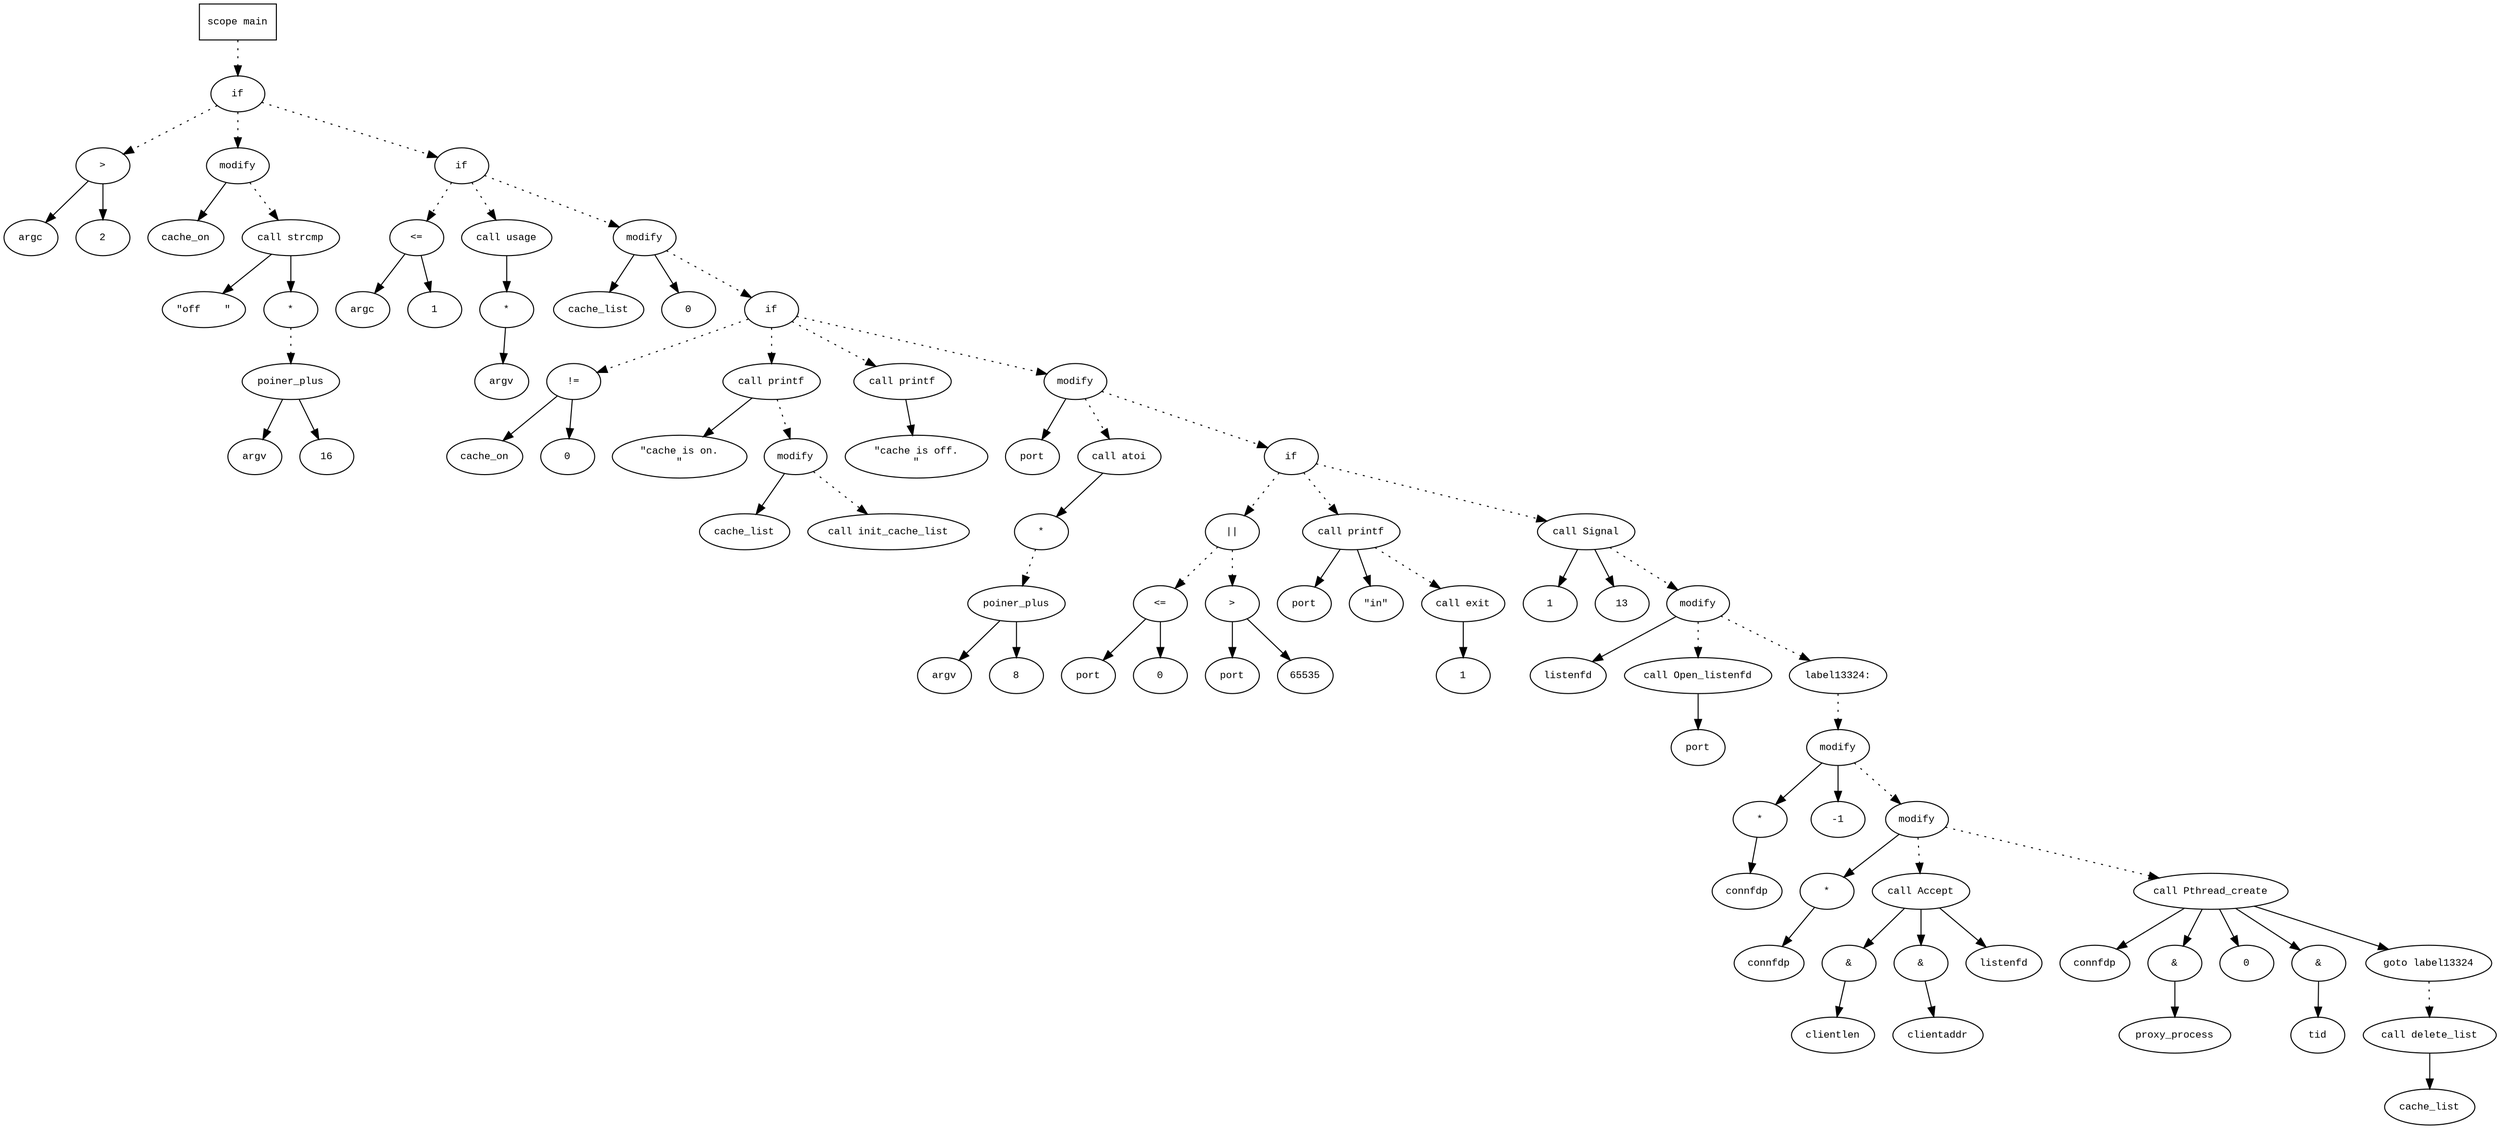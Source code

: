 digraph AST {
  graph [fontname="Times New Roman",fontsize=10];
  node  [fontname="Courier New",fontsize=10];
  edge  [fontname="Times New Roman",fontsize=10];

  node1 [label="scope main",shape=box];
  node2 [label="if",shape=ellipse];
  node1 -> node2 [style=dotted];
  node3 [label=">",shape=ellipse];
  node4 [label="argc",shape=ellipse];
  node3 -> node4;
  node5 [label="2",shape=ellipse];
  node3 -> node5;
  node2 -> node3 [style=dotted];
  node6 [label="modify",shape=ellipse];
  node7 [label="cache_on",shape=ellipse];
  node6 -> node7;
  node8 [label="call strcmp",shape=ellipse];
  node9 [label="\"off    \"",shape=ellipse];
  node8 -> node9;
  node10 [label="*",shape=ellipse];
  node11 [label="poiner_plus",shape=ellipse];
  node12 [label="argv",shape=ellipse];
  node11 -> node12;
  node13 [label="16",shape=ellipse];
  node11 -> node13;
  node10 -> node11 [style=dotted];
  node8 -> node10;
  node6 -> node8 [style=dotted];
  node2 -> node6 [style=dotted];
  node14 [label="if",shape=ellipse];
  node2 -> node14 [style=dotted];
  node15 [label="<=",shape=ellipse];
  node16 [label="argc",shape=ellipse];
  node15 -> node16;
  node17 [label="1",shape=ellipse];
  node15 -> node17;
  node14 -> node15 [style=dotted];
  node18 [label="call usage",shape=ellipse];
  node19 [label="*",shape=ellipse];
  node20 [label="argv",shape=ellipse];
  node19 -> node20;
  node18 -> node19;
  node14 -> node18 [style=dotted];
  node21 [label="modify",shape=ellipse];
  node22 [label="cache_list",shape=ellipse];
  node21 -> node22;
  node23 [label="0",shape=ellipse];
  node21 -> node23;
  node14 -> node21 [style=dotted];
  node24 [label="if",shape=ellipse];
  node21 -> node24 [style=dotted];
  node25 [label="!=",shape=ellipse];
  node26 [label="cache_on",shape=ellipse];
  node25 -> node26;
  node27 [label="0",shape=ellipse];
  node25 -> node27;
  node24 -> node25 [style=dotted];
  node28 [label="call printf",shape=ellipse];
  node29 [label="\"cache is on.
\"",shape=ellipse];
  node28 -> node29;
  node24 -> node28 [style=dotted];
  node30 [label="modify",shape=ellipse];
  node31 [label="cache_list",shape=ellipse];
  node30 -> node31;
  node32 [label="call init_cache_list",shape=ellipse];
  node30 -> node32 [style=dotted];
  node28 -> node30 [style=dotted];
  node33 [label="call printf",shape=ellipse];
  node34 [label="\"cache is off.
\"",shape=ellipse];
  node33 -> node34;
  node24 -> node33 [style=dotted];
  node35 [label="modify",shape=ellipse];
  node36 [label="port",shape=ellipse];
  node35 -> node36;
  node37 [label="call atoi",shape=ellipse];
  node38 [label="*",shape=ellipse];
  node39 [label="poiner_plus",shape=ellipse];
  node40 [label="argv",shape=ellipse];
  node39 -> node40;
  node41 [label="8",shape=ellipse];
  node39 -> node41;
  node38 -> node39 [style=dotted];
  node37 -> node38;
  node35 -> node37 [style=dotted];
  node24 -> node35 [style=dotted];
  node42 [label="if",shape=ellipse];
  node35 -> node42 [style=dotted];
  node43 [label="||",shape=ellipse];
  node44 [label="<=",shape=ellipse];
  node45 [label="port",shape=ellipse];
  node44 -> node45;
  node46 [label="0",shape=ellipse];
  node44 -> node46;
  node43 -> node44 [style=dotted];
  node47 [label=">",shape=ellipse];
  node48 [label="port",shape=ellipse];
  node47 -> node48;
  node49 [label="65535",shape=ellipse];
  node47 -> node49;
  node43 -> node47 [style=dotted];
  node42 -> node43 [style=dotted];
  node50 [label="call printf",shape=ellipse];
  node51 [label="port",shape=ellipse];
  node50 -> node51;
  node52 [label="\"in\"",shape=ellipse];
  node50 -> node52;
  node42 -> node50 [style=dotted];
  node53 [label="call exit",shape=ellipse];
  node54 [label="1",shape=ellipse];
  node53 -> node54;
  node50 -> node53 [style=dotted];
  node55 [label="call Signal",shape=ellipse];
  node56 [label="1",shape=ellipse];
  node55 -> node56;
  node57 [label="13",shape=ellipse];
  node55 -> node57;
  node42 -> node55 [style=dotted];
  node58 [label="modify",shape=ellipse];
  node59 [label="listenfd",shape=ellipse];
  node58 -> node59;
  node60 [label="call Open_listenfd",shape=ellipse];
  node61 [label="port",shape=ellipse];
  node60 -> node61;
  node58 -> node60 [style=dotted];
  node55 -> node58 [style=dotted];
  node62 [label="label13324:",shape=ellipse];
  node58 -> node62 [style=dotted];
  node63 [label="modify",shape=ellipse];
  node64 [label="*",shape=ellipse];
  node65 [label="connfdp",shape=ellipse];
  node64 -> node65;
  node63 -> node64;
  node66 [label="-1",shape=ellipse];
  node63 -> node66;
  node62 -> node63 [style=dotted];
  node67 [label="modify",shape=ellipse];
  node68 [label="*",shape=ellipse];
  node69 [label="connfdp",shape=ellipse];
  node68 -> node69;
  node67 -> node68;
  node70 [label="call Accept",shape=ellipse];
  node71 [label="&",shape=ellipse];
  node70 -> node71;
  node72 [label="clientlen",shape=ellipse];
  node71 -> node72;
  node73 [label="&",shape=ellipse];
  node70 -> node73;
  node74 [label="clientaddr",shape=ellipse];
  node73 -> node74;
  node75 [label="listenfd",shape=ellipse];
  node70 -> node75;
  node67 -> node70 [style=dotted];
  node63 -> node67 [style=dotted];
  node76 [label="call Pthread_create",shape=ellipse];
  node77 [label="connfdp",shape=ellipse];
  node76 -> node77;
  node78 [label="&",shape=ellipse];
  node76 -> node78;
  node79 [label="proxy_process",shape=ellipse];
  node78 -> node79;
  node80 [label="0",shape=ellipse];
  node76 -> node80;
  node81 [label="&",shape=ellipse];
  node76 -> node81;
  node82 [label="tid",shape=ellipse];
  node81 -> node82;
  node67 -> node76 [style=dotted];
  node83 [label="goto label13324",shape=ellipse];
  node76 -> node83;
  node84 [label="call delete_list",shape=ellipse];
  node85 [label="cache_list",shape=ellipse];
  node84 -> node85;
  node83 -> node84 [style=dotted];
} 